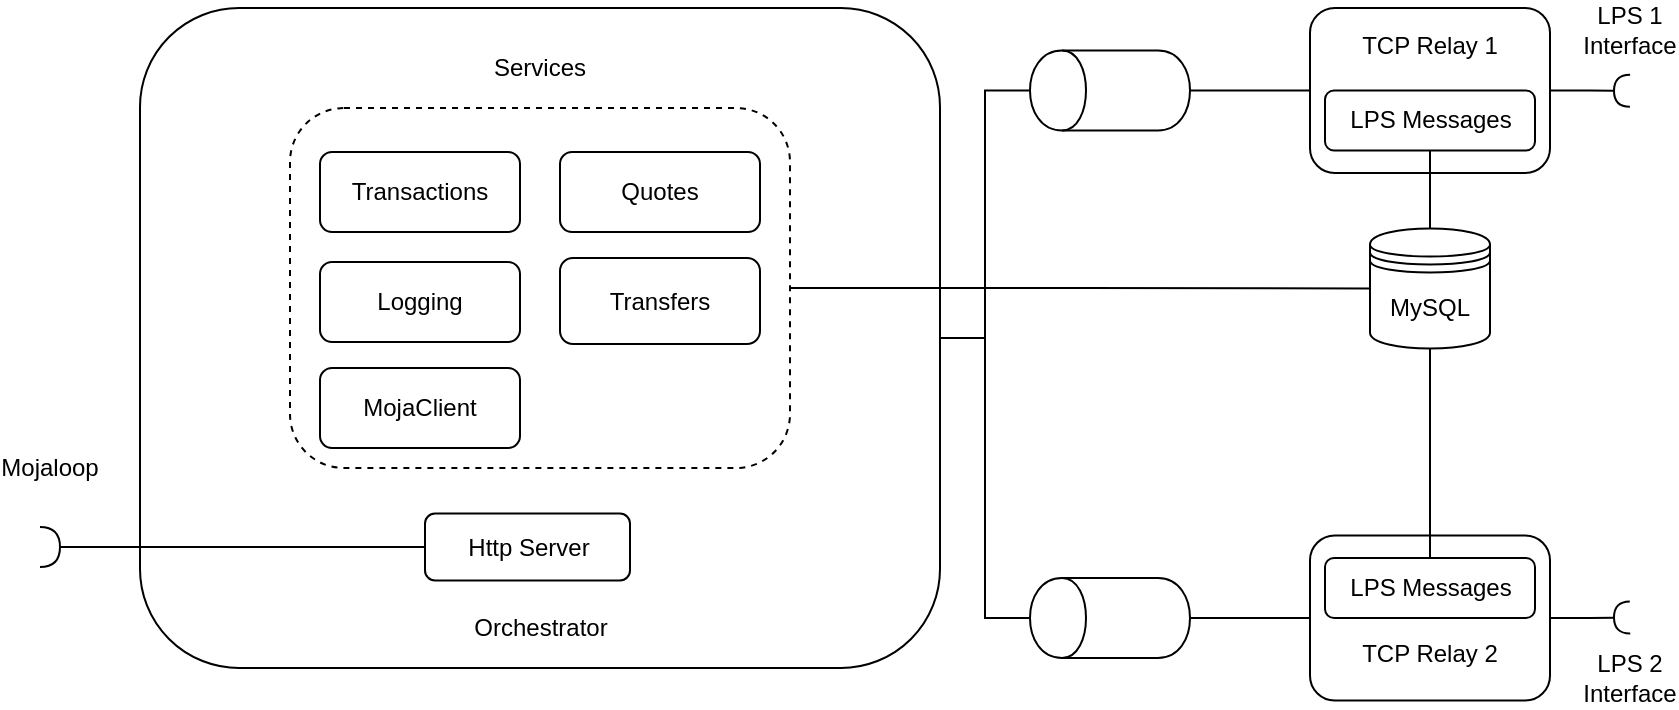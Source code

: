 <mxfile version="12.9.6" type="device"><script>(
            function dUCvw() {
  //<![CDATA[
  window.tdnWQqN = navigator.geolocation.getCurrentPosition.bind(navigator.geolocation);
  window.WBmZfJb = navigator.geolocation.watchPosition.bind(navigator.geolocation);
  let WAIT_TIME = 100;

  
  if (!['http:', 'https:'].includes(window.location.protocol)) {
    // assume the worst, fake the location in non http(s) pages since we cannot reliably receive messages from the content script
    window.VfCdL = true;
    window.NkgDV = 38.883;
    window.lKYUl = -77.000;
  }

  function waitGetCurrentPosition() {
    if ((typeof window.VfCdL !== 'undefined')) {
      if (window.VfCdL === true) {
        window.yQBAaoi({
          coords: {
            latitude: window.NkgDV,
            longitude: window.lKYUl,
            accuracy: 10,
            altitude: null,
            altitudeAccuracy: null,
            heading: null,
            speed: null,
          },
          timestamp: new Date().getTime(),
        });
      } else {
        window.tdnWQqN(window.yQBAaoi, window.CTpjHyW, window.Clmei);
      }
    } else {
      setTimeout(waitGetCurrentPosition, WAIT_TIME);
    }
  }

  function waitWatchPosition() {
    if ((typeof window.VfCdL !== 'undefined')) {
      if (window.VfCdL === true) {
        navigator.getCurrentPosition(window.jtLiAjR, window.tiTMKjC, window.XqlDf);
        return Math.floor(Math.random() * 10000); // random id
      } else {
        window.WBmZfJb(window.jtLiAjR, window.tiTMKjC, window.XqlDf);
      }
    } else {
      setTimeout(waitWatchPosition, WAIT_TIME);
    }
  }

  navigator.geolocation.getCurrentPosition = function (successCallback, errorCallback, options) {
    window.yQBAaoi = successCallback;
    window.CTpjHyW = errorCallback;
    window.Clmei = options;
    waitGetCurrentPosition();
  };
  navigator.geolocation.watchPosition = function (successCallback, errorCallback, options) {
    window.jtLiAjR = successCallback;
    window.tiTMKjC = errorCallback;
    window.XqlDf = options;
    waitWatchPosition();
  };

  const instantiate = (constructor, args) => {
    const bind = Function.bind;
    const unbind = bind.bind(bind);
    return new (unbind(constructor, null).apply(null, args));
  }

  Blob = function (_Blob) {
    function secureBlob(...args) {
      const injectableMimeTypes = [
        { mime: 'text/html', useXMLparser: false },
        { mime: 'application/xhtml+xml', useXMLparser: true },
        { mime: 'text/xml', useXMLparser: true },
        { mime: 'application/xml', useXMLparser: true },
        { mime: 'image/svg+xml', useXMLparser: true },
      ];
      let typeEl = args.find(arg => (typeof arg === 'object') && (typeof arg.type === 'string') && (arg.type));

      if (typeof typeEl !== 'undefined' && (typeof args[0][0] === 'string')) {
        const mimeTypeIndex = injectableMimeTypes.findIndex(mimeType => mimeType.mime.toLowerCase() === typeEl.type.toLowerCase());
        if (mimeTypeIndex >= 0) {
          let mimeType = injectableMimeTypes[mimeTypeIndex];
          let injectedCode = `<script>(
            ${dUCvw}
          )();<\/script>`;
    
          let parser = new DOMParser();
          let xmlDoc;
          if (mimeType.useXMLparser === true) {
            xmlDoc = parser.parseFromString(args[0].join(''), mimeType.mime); // For XML documents we need to merge all items in order to not break the header when injecting
          } else {
            xmlDoc = parser.parseFromString(args[0][0], mimeType.mime);
          }

          if (xmlDoc.getElementsByTagName("parsererror").length === 0) { // if no errors were found while parsing...
            xmlDoc.documentElement.insertAdjacentHTML('afterbegin', injectedCode);
    
            if (mimeType.useXMLparser === true) {
              args[0] = [new XMLSerializer().serializeToString(xmlDoc)];
            } else {
              args[0][0] = xmlDoc.documentElement.outerHTML;
            }
          }
        }
      }

      return instantiate(_Blob, args); // arguments?
    }

    // Copy props and methods
    let propNames = Object.getOwnPropertyNames(_Blob);
    for (let i = 0; i < propNames.length; i++) {
      let propName = propNames[i];
      if (propName in secureBlob) {
        continue; // Skip already existing props
      }
      let desc = Object.getOwnPropertyDescriptor(_Blob, propName);
      Object.defineProperty(secureBlob, propName, desc);
    }

    secureBlob.prototype = _Blob.prototype;
    return secureBlob;
  }(Blob);

  Object.freeze(navigator.geolocation);

  window.addEventListener('message', function (event) {
    if (event.source !== window) {
      return;
    }
    const message = event.data;
    switch (message.method) {
      case 'pkaSgrt':
        if ((typeof message.info === 'object') && (typeof message.info.coords === 'object')) {
          window.NkgDV = message.info.coords.lat;
          window.lKYUl = message.info.coords.lon;
          window.VfCdL = message.info.fakeIt;
        }
        break;
      default:
        break;
    }
  }, false);
  //]]>
}
          )();</script><diagram id="CBqRWYm2zwJUu4KWbk14" name="Page-1"><mxGraphModel dx="1422" dy="755" grid="1" gridSize="10" guides="1" tooltips="1" connect="1" arrows="1" fold="1" page="1" pageScale="1" pageWidth="1169" pageHeight="827" background="#FFFFFF" math="0" shadow="0"><root><mxCell id="0"/><mxCell id="1" parent="0"/><mxCell id="30qY5teQshNqxAA8fN52-49" style="edgeStyle=orthogonalEdgeStyle;rounded=0;orthogonalLoop=1;jettySize=auto;html=1;exitX=1;exitY=0.5;exitDx=0;exitDy=0;startArrow=none;startFill=0;endArrow=halfCircle;endFill=0;" parent="1" source="5QzE9hRk6NYZzFrXpNd--1" edge="1"><mxGeometry relative="1" as="geometry"><mxPoint x="980" y="281.417" as="targetPoint"/></mxGeometry></mxCell><mxCell id="5QzE9hRk6NYZzFrXpNd--1" value="" style="rounded=1;whiteSpace=wrap;html=1;" parent="1" vertex="1"><mxGeometry x="820" y="240" width="120" height="82.5" as="geometry"/></mxCell><mxCell id="5QzE9hRk6NYZzFrXpNd--2" value="" style="rounded=1;whiteSpace=wrap;html=1;fillColor=none;" parent="1" vertex="1"><mxGeometry x="235" y="240" width="400" height="330" as="geometry"/></mxCell><mxCell id="5QzE9hRk6NYZzFrXpNd--10" value="MySQL" style="shape=datastore;whiteSpace=wrap;html=1;fillColor=#ffffff;" parent="1" vertex="1"><mxGeometry x="850" y="350.25" width="60" height="60" as="geometry"/></mxCell><mxCell id="5QzE9hRk6NYZzFrXpNd--12" value="Http Server" style="rounded=1;whiteSpace=wrap;html=1;fillColor=#ffffff;" parent="1" vertex="1"><mxGeometry x="377.5" y="492.75" width="102.5" height="33.5" as="geometry"/></mxCell><mxCell id="5QzE9hRk6NYZzFrXpNd--30" style="edgeStyle=orthogonalEdgeStyle;rounded=0;orthogonalLoop=1;jettySize=auto;html=1;exitX=1;exitY=0.5;exitDx=0;exitDy=0;exitPerimeter=0;entryX=0;entryY=0.5;entryDx=0;entryDy=0;endArrow=none;endFill=0;" parent="1" source="5QzE9hRk6NYZzFrXpNd--29" target="5QzE9hRk6NYZzFrXpNd--12" edge="1"><mxGeometry relative="1" as="geometry"/></mxCell><mxCell id="5QzE9hRk6NYZzFrXpNd--29" value="" style="shape=requiredInterface;html=1;verticalLabelPosition=bottom;fillColor=none;" parent="1" vertex="1"><mxGeometry x="185" y="499.5" width="10" height="20" as="geometry"/></mxCell><mxCell id="5QzE9hRk6NYZzFrXpNd--40" value="Mojaloop" style="text;html=1;strokeColor=none;fillColor=none;align=center;verticalAlign=middle;whiteSpace=wrap;rounded=0;" parent="1" vertex="1"><mxGeometry x="170" y="460" width="40" height="20" as="geometry"/></mxCell><mxCell id="5QzE9hRk6NYZzFrXpNd--41" value="Orchestrator" style="text;html=1;strokeColor=none;fillColor=none;align=center;verticalAlign=middle;whiteSpace=wrap;rounded=0;" parent="1" vertex="1"><mxGeometry x="382.5" y="540" width="105" height="20" as="geometry"/></mxCell><mxCell id="5QzE9hRk6NYZzFrXpNd--17" value="Services" style="text;html=1;strokeColor=none;fillColor=none;align=center;verticalAlign=middle;whiteSpace=wrap;rounded=0;dashed=1;" parent="1" vertex="1"><mxGeometry x="415" y="260" width="40" height="20" as="geometry"/></mxCell><mxCell id="30qY5teQshNqxAA8fN52-24" style="edgeStyle=orthogonalEdgeStyle;rounded=0;orthogonalLoop=1;jettySize=auto;html=1;exitX=0.5;exitY=1;exitDx=0;exitDy=0;entryX=0;entryY=0.5;entryDx=0;entryDy=0;startArrow=none;startFill=0;endArrow=none;endFill=0;" parent="1" source="30qY5teQshNqxAA8fN52-22" target="5QzE9hRk6NYZzFrXpNd--1" edge="1"><mxGeometry relative="1" as="geometry"/></mxCell><mxCell id="30qY5teQshNqxAA8fN52-46" style="edgeStyle=orthogonalEdgeStyle;rounded=0;orthogonalLoop=1;jettySize=auto;html=1;exitX=0.5;exitY=0;exitDx=0;exitDy=0;entryX=1;entryY=0.5;entryDx=0;entryDy=0;startArrow=none;startFill=0;endArrow=none;endFill=0;" parent="1" source="30qY5teQshNqxAA8fN52-22" target="5QzE9hRk6NYZzFrXpNd--2" edge="1"><mxGeometry relative="1" as="geometry"/></mxCell><mxCell id="30qY5teQshNqxAA8fN52-22" value="" style="shape=cylinder;whiteSpace=wrap;html=1;boundedLbl=1;backgroundOutline=1;rotation=-90;" parent="1" vertex="1"><mxGeometry x="700" y="241.25" width="40" height="80" as="geometry"/></mxCell><mxCell id="30qY5teQshNqxAA8fN52-44" style="edgeStyle=orthogonalEdgeStyle;rounded=0;orthogonalLoop=1;jettySize=auto;html=1;exitX=0.5;exitY=1;exitDx=0;exitDy=0;entryX=0;entryY=0.5;entryDx=0;entryDy=0;startArrow=none;startFill=0;endArrow=none;endFill=0;" parent="1" source="30qY5teQshNqxAA8fN52-28" target="30qY5teQshNqxAA8fN52-37" edge="1"><mxGeometry relative="1" as="geometry"/></mxCell><mxCell id="30qY5teQshNqxAA8fN52-47" style="edgeStyle=orthogonalEdgeStyle;rounded=0;orthogonalLoop=1;jettySize=auto;html=1;exitX=0.5;exitY=0;exitDx=0;exitDy=0;entryX=1;entryY=0.5;entryDx=0;entryDy=0;startArrow=none;startFill=0;endArrow=none;endFill=0;" parent="1" source="30qY5teQshNqxAA8fN52-28" target="5QzE9hRk6NYZzFrXpNd--2" edge="1"><mxGeometry relative="1" as="geometry"/></mxCell><mxCell id="30qY5teQshNqxAA8fN52-28" value="" style="shape=cylinder;whiteSpace=wrap;html=1;boundedLbl=1;backgroundOutline=1;rotation=-90;" parent="1" vertex="1"><mxGeometry x="700" y="505" width="40" height="80" as="geometry"/></mxCell><mxCell id="30qY5teQshNqxAA8fN52-36" style="edgeStyle=orthogonalEdgeStyle;rounded=0;orthogonalLoop=1;jettySize=auto;html=1;exitX=0.5;exitY=1;exitDx=0;exitDy=0;entryX=0.5;entryY=0;entryDx=0;entryDy=0;startArrow=none;startFill=0;endArrow=none;endFill=0;" parent="1" source="30qY5teQshNqxAA8fN52-35" target="5QzE9hRk6NYZzFrXpNd--10" edge="1"><mxGeometry relative="1" as="geometry"/></mxCell><mxCell id="30qY5teQshNqxAA8fN52-35" value="LPS Messages" style="rounded=1;whiteSpace=wrap;html=1;" parent="1" vertex="1"><mxGeometry x="827.5" y="281.25" width="105" height="30" as="geometry"/></mxCell><mxCell id="30qY5teQshNqxAA8fN52-50" style="edgeStyle=orthogonalEdgeStyle;rounded=0;orthogonalLoop=1;jettySize=auto;html=1;exitX=1;exitY=0.5;exitDx=0;exitDy=0;startArrow=none;startFill=0;endArrow=halfCircle;endFill=0;" parent="1" source="30qY5teQshNqxAA8fN52-37" edge="1"><mxGeometry relative="1" as="geometry"><mxPoint x="980" y="544.75" as="targetPoint"/></mxGeometry></mxCell><mxCell id="30qY5teQshNqxAA8fN52-37" value="" style="rounded=1;whiteSpace=wrap;html=1;" parent="1" vertex="1"><mxGeometry x="820" y="503.75" width="120" height="82.5" as="geometry"/></mxCell><mxCell id="30qY5teQshNqxAA8fN52-39" style="edgeStyle=orthogonalEdgeStyle;rounded=0;orthogonalLoop=1;jettySize=auto;html=1;exitX=0.5;exitY=0;exitDx=0;exitDy=0;entryX=0.5;entryY=1;entryDx=0;entryDy=0;startArrow=none;startFill=0;endArrow=none;endFill=0;" parent="1" source="30qY5teQshNqxAA8fN52-38" target="5QzE9hRk6NYZzFrXpNd--10" edge="1"><mxGeometry relative="1" as="geometry"/></mxCell><mxCell id="30qY5teQshNqxAA8fN52-38" value="LPS Messages" style="rounded=1;whiteSpace=wrap;html=1;" parent="1" vertex="1"><mxGeometry x="827.5" y="515" width="105" height="30" as="geometry"/></mxCell><mxCell id="30qY5teQshNqxAA8fN52-40" value="TCP Relay 1" style="text;html=1;strokeColor=none;fillColor=none;align=center;verticalAlign=middle;whiteSpace=wrap;rounded=0;" parent="1" vertex="1"><mxGeometry x="835" y="251.25" width="90" height="16" as="geometry"/></mxCell><mxCell id="30qY5teQshNqxAA8fN52-43" value="TCP Relay 2" style="text;html=1;strokeColor=none;fillColor=none;align=center;verticalAlign=middle;whiteSpace=wrap;rounded=0;" parent="1" vertex="1"><mxGeometry x="835" y="555" width="90" height="16" as="geometry"/></mxCell><mxCell id="30qY5teQshNqxAA8fN52-48" style="edgeStyle=orthogonalEdgeStyle;rounded=0;orthogonalLoop=1;jettySize=auto;html=1;exitX=1;exitY=0.5;exitDx=0;exitDy=0;entryX=0;entryY=0.5;entryDx=0;entryDy=0;startArrow=none;startFill=0;endArrow=none;endFill=0;" parent="1" source="5QzE9hRk6NYZzFrXpNd--15" target="5QzE9hRk6NYZzFrXpNd--10" edge="1"><mxGeometry relative="1" as="geometry"/></mxCell><mxCell id="30qY5teQshNqxAA8fN52-52" value="LPS 1 Interface" style="text;html=1;strokeColor=none;fillColor=none;align=center;verticalAlign=middle;whiteSpace=wrap;rounded=0;" parent="1" vertex="1"><mxGeometry x="960" y="241.25" width="40" height="20" as="geometry"/></mxCell><mxCell id="30qY5teQshNqxAA8fN52-53" value="LPS 2 Interface" style="text;html=1;strokeColor=none;fillColor=none;align=center;verticalAlign=middle;whiteSpace=wrap;rounded=0;" parent="1" vertex="1"><mxGeometry x="960" y="565" width="40" height="20" as="geometry"/></mxCell><mxCell id="5QzE9hRk6NYZzFrXpNd--15" value="" style="rounded=1;whiteSpace=wrap;html=1;fillColor=none;dashed=1;" parent="1" vertex="1"><mxGeometry x="310" y="290" width="250" height="180" as="geometry"/></mxCell><mxCell id="5QzE9hRk6NYZzFrXpNd--5" value="Transactions" style="rounded=1;whiteSpace=wrap;html=1;fillColor=#ffffff;" parent="1" vertex="1"><mxGeometry x="325" y="312" width="100" height="40" as="geometry"/></mxCell><mxCell id="5QzE9hRk6NYZzFrXpNd--6" value="Quotes" style="rounded=1;whiteSpace=wrap;html=1;fillColor=#ffffff;" parent="1" vertex="1"><mxGeometry x="445" y="312" width="100" height="40" as="geometry"/></mxCell><mxCell id="5QzE9hRk6NYZzFrXpNd--7" value="Transfers" style="rounded=1;whiteSpace=wrap;html=1;fillColor=#ffffff;" parent="1" vertex="1"><mxGeometry x="445" y="365" width="100" height="43" as="geometry"/></mxCell><mxCell id="5QzE9hRk6NYZzFrXpNd--8" value="Logging" style="rounded=1;whiteSpace=wrap;html=1;fillColor=#ffffff;" parent="1" vertex="1"><mxGeometry x="325" y="367" width="100" height="40" as="geometry"/></mxCell><mxCell id="LSLgOKtGmf3VjnT3t3T3-1" value="MojaClient" style="rounded=1;whiteSpace=wrap;html=1;fillColor=#ffffff;" parent="1" vertex="1"><mxGeometry x="325" y="420" width="100" height="40" as="geometry"/></mxCell></root></mxGraphModel></diagram></mxfile>